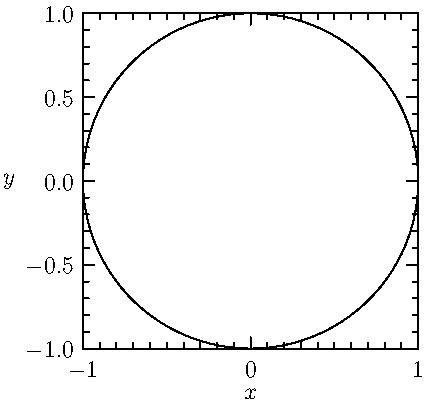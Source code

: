 import graph;

size(0,200);

real x(real t) {return cos(2pi*t);}
real y(real t) {return sin(2pi*t);}

draw(graph(x,y,0,1));

//xlimits(0,1,Crop);
//ylimits(-1,0,Crop);

xaxis("$x$",BottomTop,LeftTicks);
yaxis("$y$",LeftRight,RightTicks(trailingzero));


